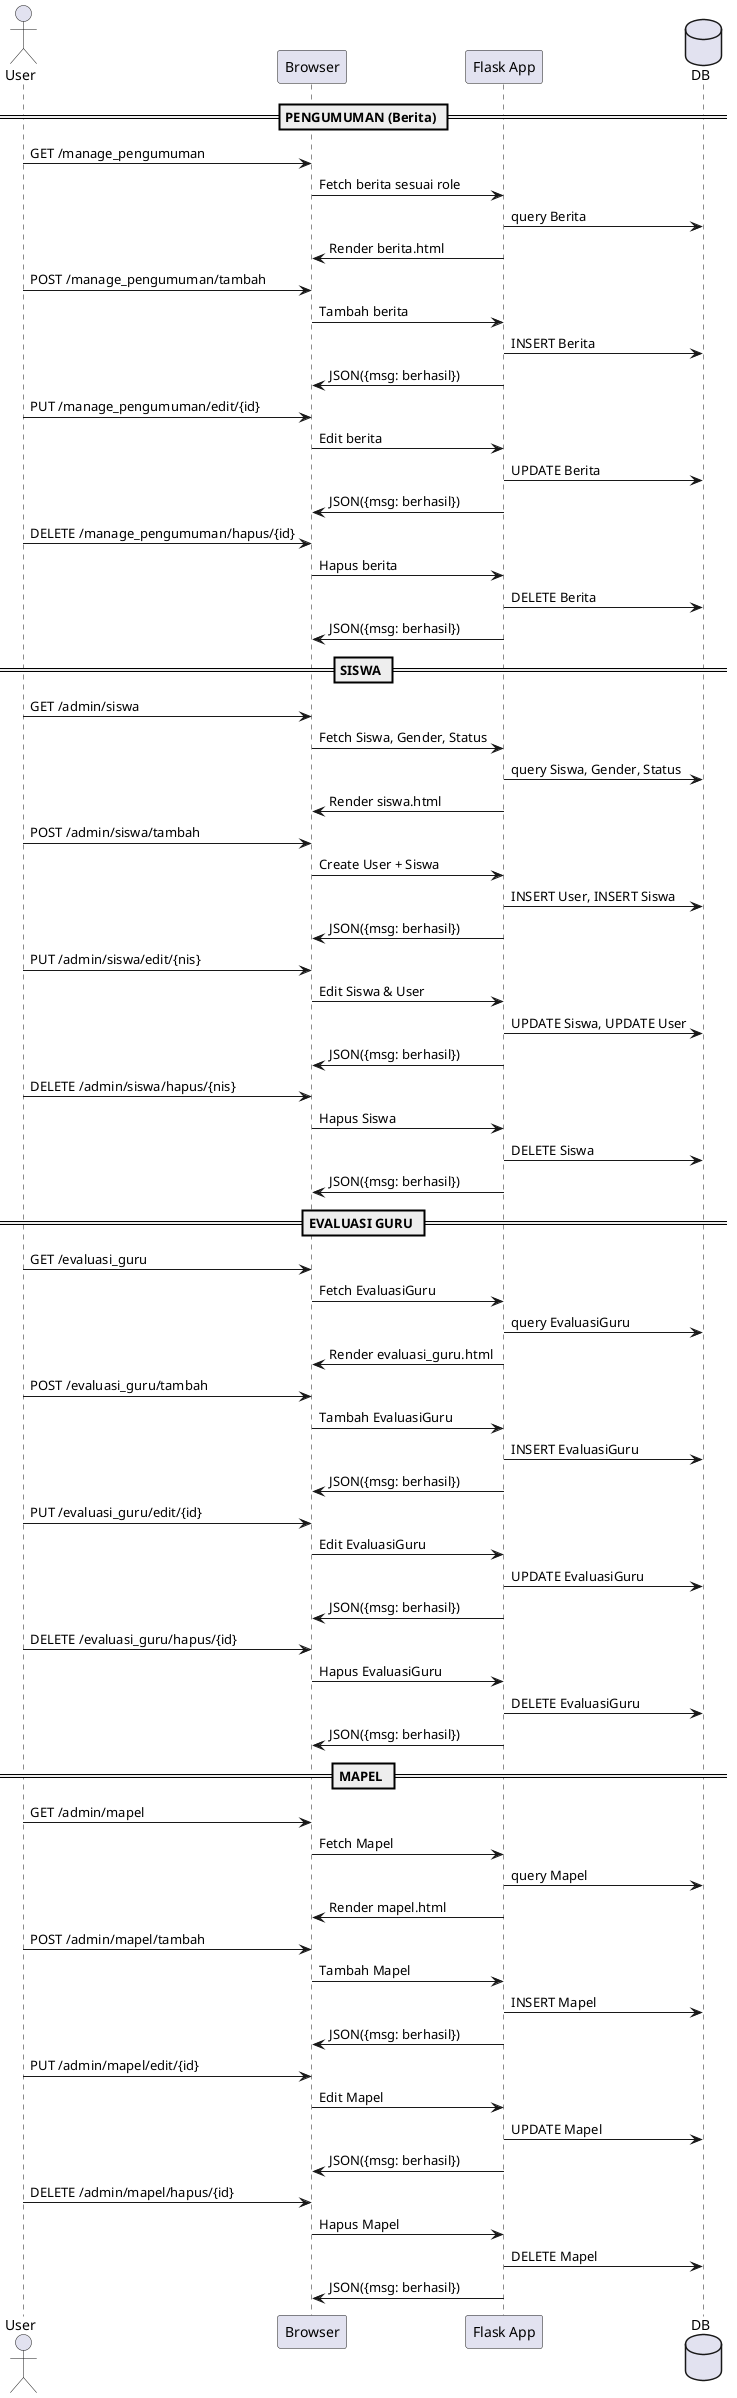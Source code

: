 @startuml
actor User
participant Browser as B
participant "Flask App" as F
database DB

== PENGUMUMAN (Berita) ==
User -> B: GET /manage_pengumuman
B -> F: Fetch berita sesuai role
F -> DB: query Berita
F -> B: Render berita.html

User -> B: POST /manage_pengumuman/tambah
B -> F: Tambah berita
F -> DB: INSERT Berita
F -> B: JSON({msg: berhasil})

User -> B: PUT /manage_pengumuman/edit/{id}
B -> F: Edit berita
F -> DB: UPDATE Berita
F -> B: JSON({msg: berhasil})

User -> B: DELETE /manage_pengumuman/hapus/{id}
B -> F: Hapus berita
F -> DB: DELETE Berita
F -> B: JSON({msg: berhasil})

== SISWA ==
User -> B: GET /admin/siswa
B -> F: Fetch Siswa, Gender, Status
F -> DB: query Siswa, Gender, Status
F -> B: Render siswa.html

User -> B: POST /admin/siswa/tambah
B -> F: Create User + Siswa
F -> DB: INSERT User, INSERT Siswa
F -> B: JSON({msg: berhasil})

User -> B: PUT /admin/siswa/edit/{nis}
B -> F: Edit Siswa & User
F -> DB: UPDATE Siswa, UPDATE User
F -> B: JSON({msg: berhasil})

User -> B: DELETE /admin/siswa/hapus/{nis}
B -> F: Hapus Siswa
F -> DB: DELETE Siswa
F -> B: JSON({msg: berhasil})

== EVALUASI GURU ==
User -> B: GET /evaluasi_guru
B -> F: Fetch EvaluasiGuru
F -> DB: query EvaluasiGuru
F -> B: Render evaluasi_guru.html

User -> B: POST /evaluasi_guru/tambah
B -> F: Tambah EvaluasiGuru
F -> DB: INSERT EvaluasiGuru
F -> B: JSON({msg: berhasil})

User -> B: PUT /evaluasi_guru/edit/{id}
B -> F: Edit EvaluasiGuru
F -> DB: UPDATE EvaluasiGuru
F -> B: JSON({msg: berhasil})

User -> B: DELETE /evaluasi_guru/hapus/{id}
B -> F: Hapus EvaluasiGuru
F -> DB: DELETE EvaluasiGuru
F -> B: JSON({msg: berhasil})

== MAPEL ==
User -> B: GET /admin/mapel
B -> F: Fetch Mapel
F -> DB: query Mapel
F -> B: Render mapel.html

User -> B: POST /admin/mapel/tambah
B -> F: Tambah Mapel
F -> DB: INSERT Mapel
F -> B: JSON({msg: berhasil})

User -> B: PUT /admin/mapel/edit/{id}
B -> F: Edit Mapel
F -> DB: UPDATE Mapel
F -> B: JSON({msg: berhasil})

User -> B: DELETE /admin/mapel/hapus/{id}
B -> F: Hapus Mapel
F -> DB: DELETE Mapel
F -> B: JSON({msg: berhasil})
@enduml
